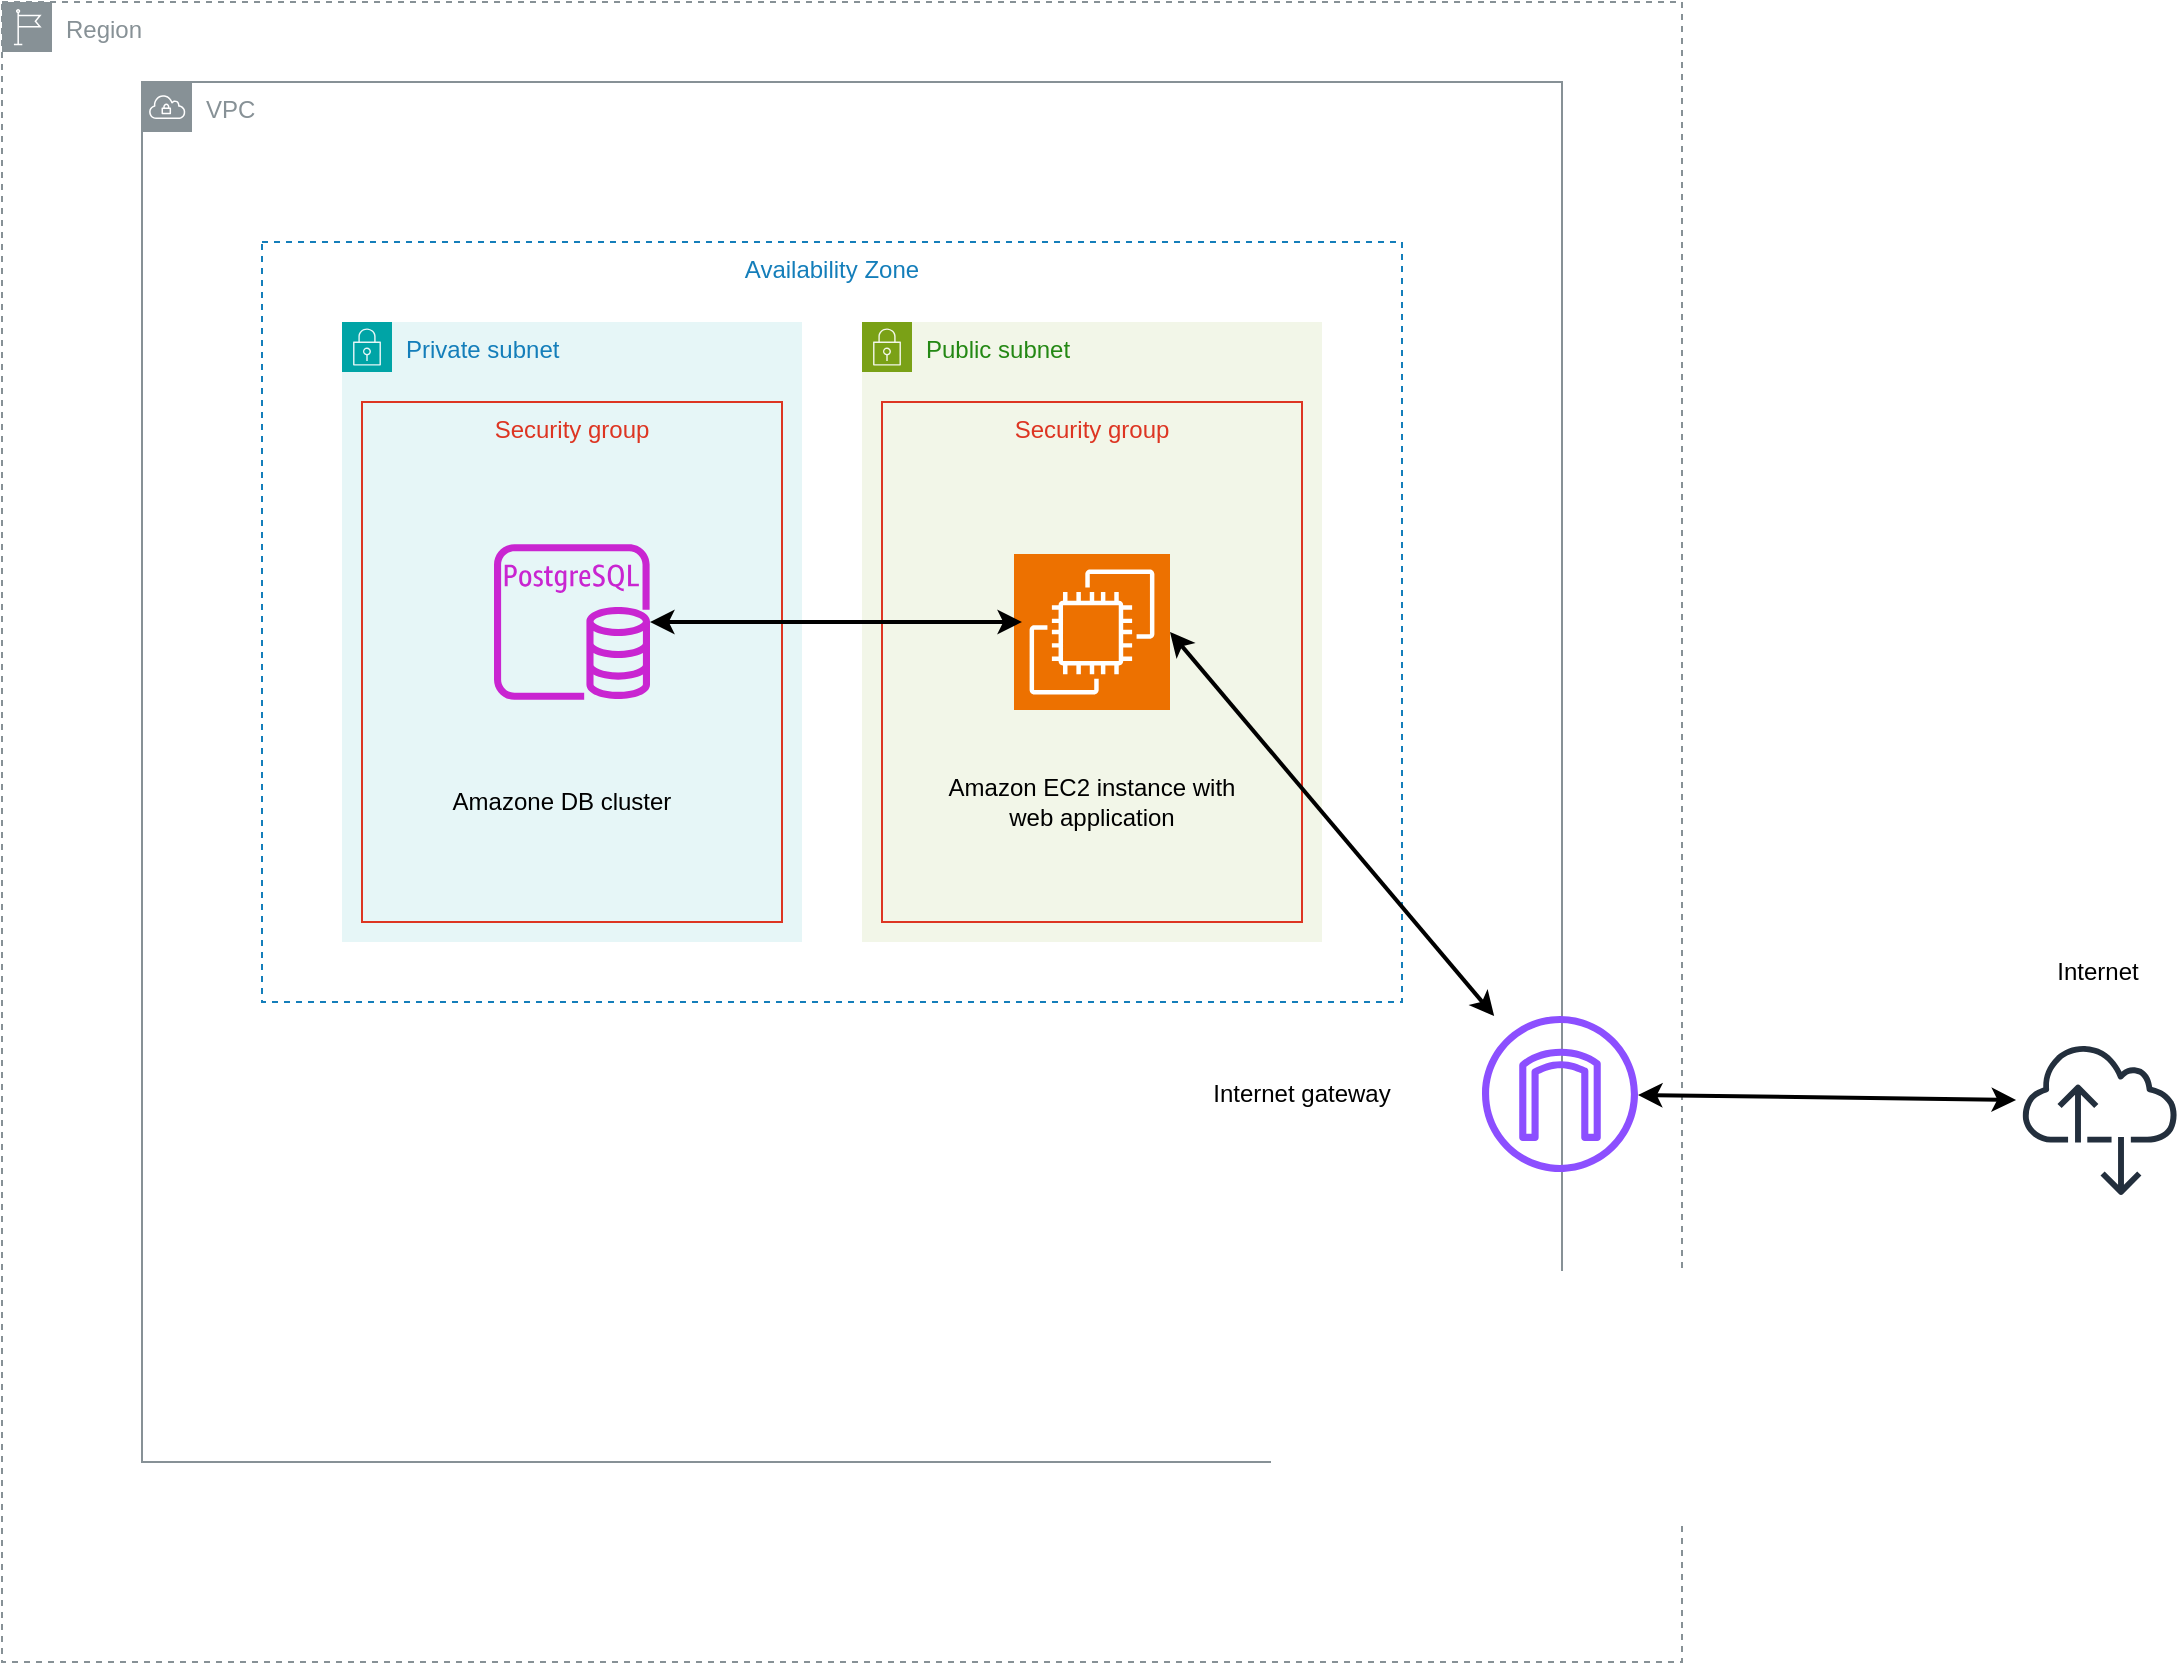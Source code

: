 <mxfile version="24.2.2" type="device">
  <diagram name="Page-1" id="lboIR2GhSOGpaluGYACq">
    <mxGraphModel dx="1393" dy="886" grid="1" gridSize="10" guides="1" tooltips="1" connect="1" arrows="1" fold="1" page="1" pageScale="1" pageWidth="827" pageHeight="1169" math="0" shadow="0">
      <root>
        <mxCell id="0" />
        <mxCell id="1" parent="0" />
        <mxCell id="ROcI5Rx2MApUV2PFVbfn-1" value="Region" style="sketch=0;outlineConnect=0;gradientColor=none;html=1;whiteSpace=wrap;fontSize=12;fontStyle=0;shape=mxgraph.aws4.group;grIcon=mxgraph.aws4.group_region;strokeColor=#879196;fillColor=default;verticalAlign=top;align=left;spacingLeft=30;fontColor=#879196;dashed=1;" vertex="1" parent="1">
          <mxGeometry width="840" height="830" as="geometry" />
        </mxCell>
        <mxCell id="ROcI5Rx2MApUV2PFVbfn-2" value="VPC" style="sketch=0;outlineConnect=0;gradientColor=none;html=1;whiteSpace=wrap;fontSize=12;fontStyle=0;shape=mxgraph.aws4.group;grIcon=mxgraph.aws4.group_vpc;strokeColor=#879196;fillColor=none;verticalAlign=top;align=left;spacingLeft=30;fontColor=#879196;dashed=0;" vertex="1" parent="1">
          <mxGeometry x="70" y="40" width="710" height="690" as="geometry" />
        </mxCell>
        <mxCell id="ROcI5Rx2MApUV2PFVbfn-3" value="Private subnet" style="points=[[0,0],[0.25,0],[0.5,0],[0.75,0],[1,0],[1,0.25],[1,0.5],[1,0.75],[1,1],[0.75,1],[0.5,1],[0.25,1],[0,1],[0,0.75],[0,0.5],[0,0.25]];outlineConnect=0;gradientColor=none;html=1;whiteSpace=wrap;fontSize=12;fontStyle=0;container=1;pointerEvents=0;collapsible=0;recursiveResize=0;shape=mxgraph.aws4.group;grIcon=mxgraph.aws4.group_security_group;grStroke=0;strokeColor=#00A4A6;fillColor=#E6F6F7;verticalAlign=top;align=left;spacingLeft=30;fontColor=#147EBA;dashed=0;" vertex="1" parent="1">
          <mxGeometry x="170" y="160" width="230" height="310" as="geometry" />
        </mxCell>
        <mxCell id="ROcI5Rx2MApUV2PFVbfn-4" value="Public subnet" style="points=[[0,0],[0.25,0],[0.5,0],[0.75,0],[1,0],[1,0.25],[1,0.5],[1,0.75],[1,1],[0.75,1],[0.5,1],[0.25,1],[0,1],[0,0.75],[0,0.5],[0,0.25]];outlineConnect=0;gradientColor=none;html=1;whiteSpace=wrap;fontSize=12;fontStyle=0;container=1;pointerEvents=0;collapsible=0;recursiveResize=0;shape=mxgraph.aws4.group;grIcon=mxgraph.aws4.group_security_group;grStroke=0;strokeColor=#7AA116;fillColor=#F2F6E8;verticalAlign=top;align=left;spacingLeft=30;fontColor=#248814;dashed=0;" vertex="1" parent="1">
          <mxGeometry x="430" y="160" width="230" height="310" as="geometry" />
        </mxCell>
        <mxCell id="ROcI5Rx2MApUV2PFVbfn-5" value="Availability Zone" style="fillColor=none;strokeColor=#147EBA;dashed=1;verticalAlign=top;fontStyle=0;fontColor=#147EBA;whiteSpace=wrap;html=1;" vertex="1" parent="1">
          <mxGeometry x="130" y="120" width="570" height="380" as="geometry" />
        </mxCell>
        <mxCell id="ROcI5Rx2MApUV2PFVbfn-6" value="Security group" style="fillColor=none;strokeColor=#DD3522;verticalAlign=top;fontStyle=0;fontColor=#DD3522;whiteSpace=wrap;html=1;" vertex="1" parent="1">
          <mxGeometry x="180" y="200" width="210" height="260" as="geometry" />
        </mxCell>
        <mxCell id="ROcI5Rx2MApUV2PFVbfn-7" value="Security group" style="fillColor=none;strokeColor=#DD3522;verticalAlign=top;fontStyle=0;fontColor=#DD3522;whiteSpace=wrap;html=1;" vertex="1" parent="1">
          <mxGeometry x="440" y="200" width="210" height="260" as="geometry" />
        </mxCell>
        <mxCell id="ROcI5Rx2MApUV2PFVbfn-8" value="" style="sketch=0;points=[[0,0,0],[0.25,0,0],[0.5,0,0],[0.75,0,0],[1,0,0],[0,1,0],[0.25,1,0],[0.5,1,0],[0.75,1,0],[1,1,0],[0,0.25,0],[0,0.5,0],[0,0.75,0],[1,0.25,0],[1,0.5,0],[1,0.75,0]];outlineConnect=0;fontColor=#232F3E;fillColor=#ED7100;strokeColor=#ffffff;dashed=0;verticalLabelPosition=bottom;verticalAlign=top;align=center;html=1;fontSize=12;fontStyle=0;aspect=fixed;shape=mxgraph.aws4.resourceIcon;resIcon=mxgraph.aws4.ec2;" vertex="1" parent="1">
          <mxGeometry x="506" y="276" width="78" height="78" as="geometry" />
        </mxCell>
        <mxCell id="ROcI5Rx2MApUV2PFVbfn-9" value="" style="sketch=0;outlineConnect=0;fontColor=#232F3E;gradientColor=none;fillColor=#C925D1;strokeColor=none;dashed=0;verticalLabelPosition=bottom;verticalAlign=top;align=center;html=1;fontSize=12;fontStyle=0;aspect=fixed;pointerEvents=1;shape=mxgraph.aws4.rds_postgresql_instance;" vertex="1" parent="1">
          <mxGeometry x="246" y="271" width="78" height="78" as="geometry" />
        </mxCell>
        <mxCell id="ROcI5Rx2MApUV2PFVbfn-10" value="" style="endArrow=classic;startArrow=classic;html=1;rounded=0;strokeWidth=2;" edge="1" parent="1" source="ROcI5Rx2MApUV2PFVbfn-9">
          <mxGeometry width="50" height="50" relative="1" as="geometry">
            <mxPoint x="350" y="321" as="sourcePoint" />
            <mxPoint x="510" y="310" as="targetPoint" />
          </mxGeometry>
        </mxCell>
        <mxCell id="ROcI5Rx2MApUV2PFVbfn-11" value="" style="sketch=0;outlineConnect=0;fontColor=#232F3E;gradientColor=none;fillColor=#8C4FFF;strokeColor=none;dashed=0;verticalLabelPosition=bottom;verticalAlign=top;align=center;html=1;fontSize=12;fontStyle=0;aspect=fixed;pointerEvents=1;shape=mxgraph.aws4.internet_gateway;" vertex="1" parent="1">
          <mxGeometry x="740" y="507" width="78" height="78" as="geometry" />
        </mxCell>
        <mxCell id="ROcI5Rx2MApUV2PFVbfn-13" value="" style="endArrow=classic;startArrow=classic;html=1;rounded=0;exitX=1;exitY=0.5;exitDx=0;exitDy=0;exitPerimeter=0;strokeWidth=2;" edge="1" parent="1" source="ROcI5Rx2MApUV2PFVbfn-8" target="ROcI5Rx2MApUV2PFVbfn-11">
          <mxGeometry width="50" height="50" relative="1" as="geometry">
            <mxPoint x="590" y="450" as="sourcePoint" />
            <mxPoint x="640" y="400" as="targetPoint" />
          </mxGeometry>
        </mxCell>
        <mxCell id="ROcI5Rx2MApUV2PFVbfn-14" value="" style="sketch=0;outlineConnect=0;fontColor=#232F3E;gradientColor=none;fillColor=#232F3D;strokeColor=none;dashed=0;verticalLabelPosition=bottom;verticalAlign=top;align=center;html=1;fontSize=12;fontStyle=0;aspect=fixed;pointerEvents=1;shape=mxgraph.aws4.internet_alt2;" vertex="1" parent="1">
          <mxGeometry x="1010" y="520" width="78" height="78" as="geometry" />
        </mxCell>
        <mxCell id="ROcI5Rx2MApUV2PFVbfn-15" value="" style="endArrow=classic;startArrow=classic;html=1;rounded=0;entryX=-0.038;entryY=0.366;entryDx=0;entryDy=0;entryPerimeter=0;strokeWidth=2;" edge="1" parent="1" source="ROcI5Rx2MApUV2PFVbfn-11" target="ROcI5Rx2MApUV2PFVbfn-14">
          <mxGeometry width="50" height="50" relative="1" as="geometry">
            <mxPoint x="890" y="570" as="sourcePoint" />
            <mxPoint x="940" y="520" as="targetPoint" />
          </mxGeometry>
        </mxCell>
        <mxCell id="ROcI5Rx2MApUV2PFVbfn-16" value="Amazon EC2 instance with web application" style="text;html=1;align=center;verticalAlign=middle;whiteSpace=wrap;rounded=0;" vertex="1" parent="1">
          <mxGeometry x="470" y="360" width="150" height="80" as="geometry" />
        </mxCell>
        <mxCell id="ROcI5Rx2MApUV2PFVbfn-17" value="Amazone DB cluster" style="text;html=1;align=center;verticalAlign=middle;whiteSpace=wrap;rounded=0;" vertex="1" parent="1">
          <mxGeometry x="200" y="360" width="160" height="80" as="geometry" />
        </mxCell>
        <mxCell id="ROcI5Rx2MApUV2PFVbfn-18" value="Internet gateway" style="text;html=1;align=center;verticalAlign=middle;whiteSpace=wrap;rounded=0;" vertex="1" parent="1">
          <mxGeometry x="580" y="516" width="140" height="60" as="geometry" />
        </mxCell>
        <mxCell id="ROcI5Rx2MApUV2PFVbfn-19" value="Internet" style="text;html=1;align=center;verticalAlign=middle;whiteSpace=wrap;rounded=0;" vertex="1" parent="1">
          <mxGeometry x="1008" y="460" width="80" height="50" as="geometry" />
        </mxCell>
      </root>
    </mxGraphModel>
  </diagram>
</mxfile>
